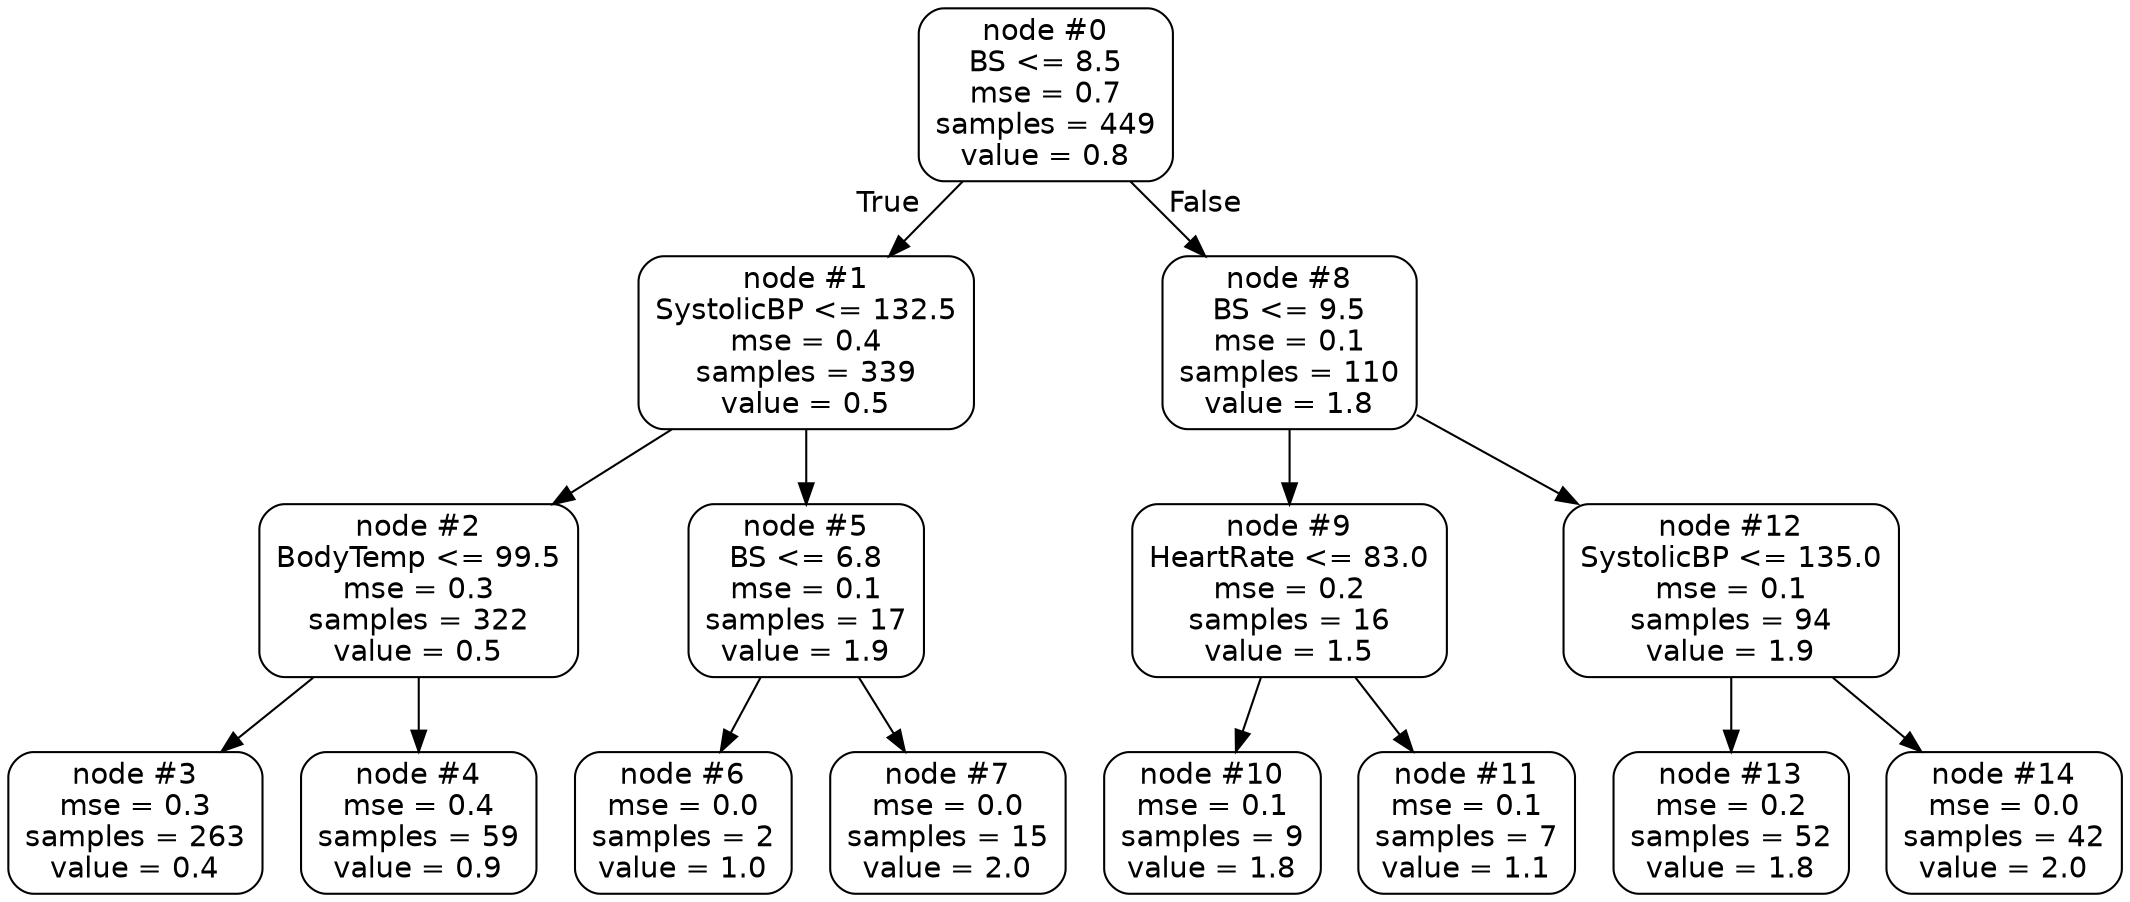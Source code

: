 digraph Tree {
node [shape=box, style="rounded", color="black", fontname=helvetica] ;
edge [fontname=helvetica] ;
0 [label="node #0\nBS <= 8.5\nmse = 0.7\nsamples = 449\nvalue = 0.8"] ;
1 [label="node #1\nSystolicBP <= 132.5\nmse = 0.4\nsamples = 339\nvalue = 0.5"] ;
0 -> 1 [labeldistance=2.5, labelangle=45, headlabel="True"] ;
2 [label="node #2\nBodyTemp <= 99.5\nmse = 0.3\nsamples = 322\nvalue = 0.5"] ;
1 -> 2 ;
3 [label="node #3\nmse = 0.3\nsamples = 263\nvalue = 0.4"] ;
2 -> 3 ;
4 [label="node #4\nmse = 0.4\nsamples = 59\nvalue = 0.9"] ;
2 -> 4 ;
5 [label="node #5\nBS <= 6.8\nmse = 0.1\nsamples = 17\nvalue = 1.9"] ;
1 -> 5 ;
6 [label="node #6\nmse = 0.0\nsamples = 2\nvalue = 1.0"] ;
5 -> 6 ;
7 [label="node #7\nmse = 0.0\nsamples = 15\nvalue = 2.0"] ;
5 -> 7 ;
8 [label="node #8\nBS <= 9.5\nmse = 0.1\nsamples = 110\nvalue = 1.8"] ;
0 -> 8 [labeldistance=2.5, labelangle=-45, headlabel="False"] ;
9 [label="node #9\nHeartRate <= 83.0\nmse = 0.2\nsamples = 16\nvalue = 1.5"] ;
8 -> 9 ;
10 [label="node #10\nmse = 0.1\nsamples = 9\nvalue = 1.8"] ;
9 -> 10 ;
11 [label="node #11\nmse = 0.1\nsamples = 7\nvalue = 1.1"] ;
9 -> 11 ;
12 [label="node #12\nSystolicBP <= 135.0\nmse = 0.1\nsamples = 94\nvalue = 1.9"] ;
8 -> 12 ;
13 [label="node #13\nmse = 0.2\nsamples = 52\nvalue = 1.8"] ;
12 -> 13 ;
14 [label="node #14\nmse = 0.0\nsamples = 42\nvalue = 2.0"] ;
12 -> 14 ;
}